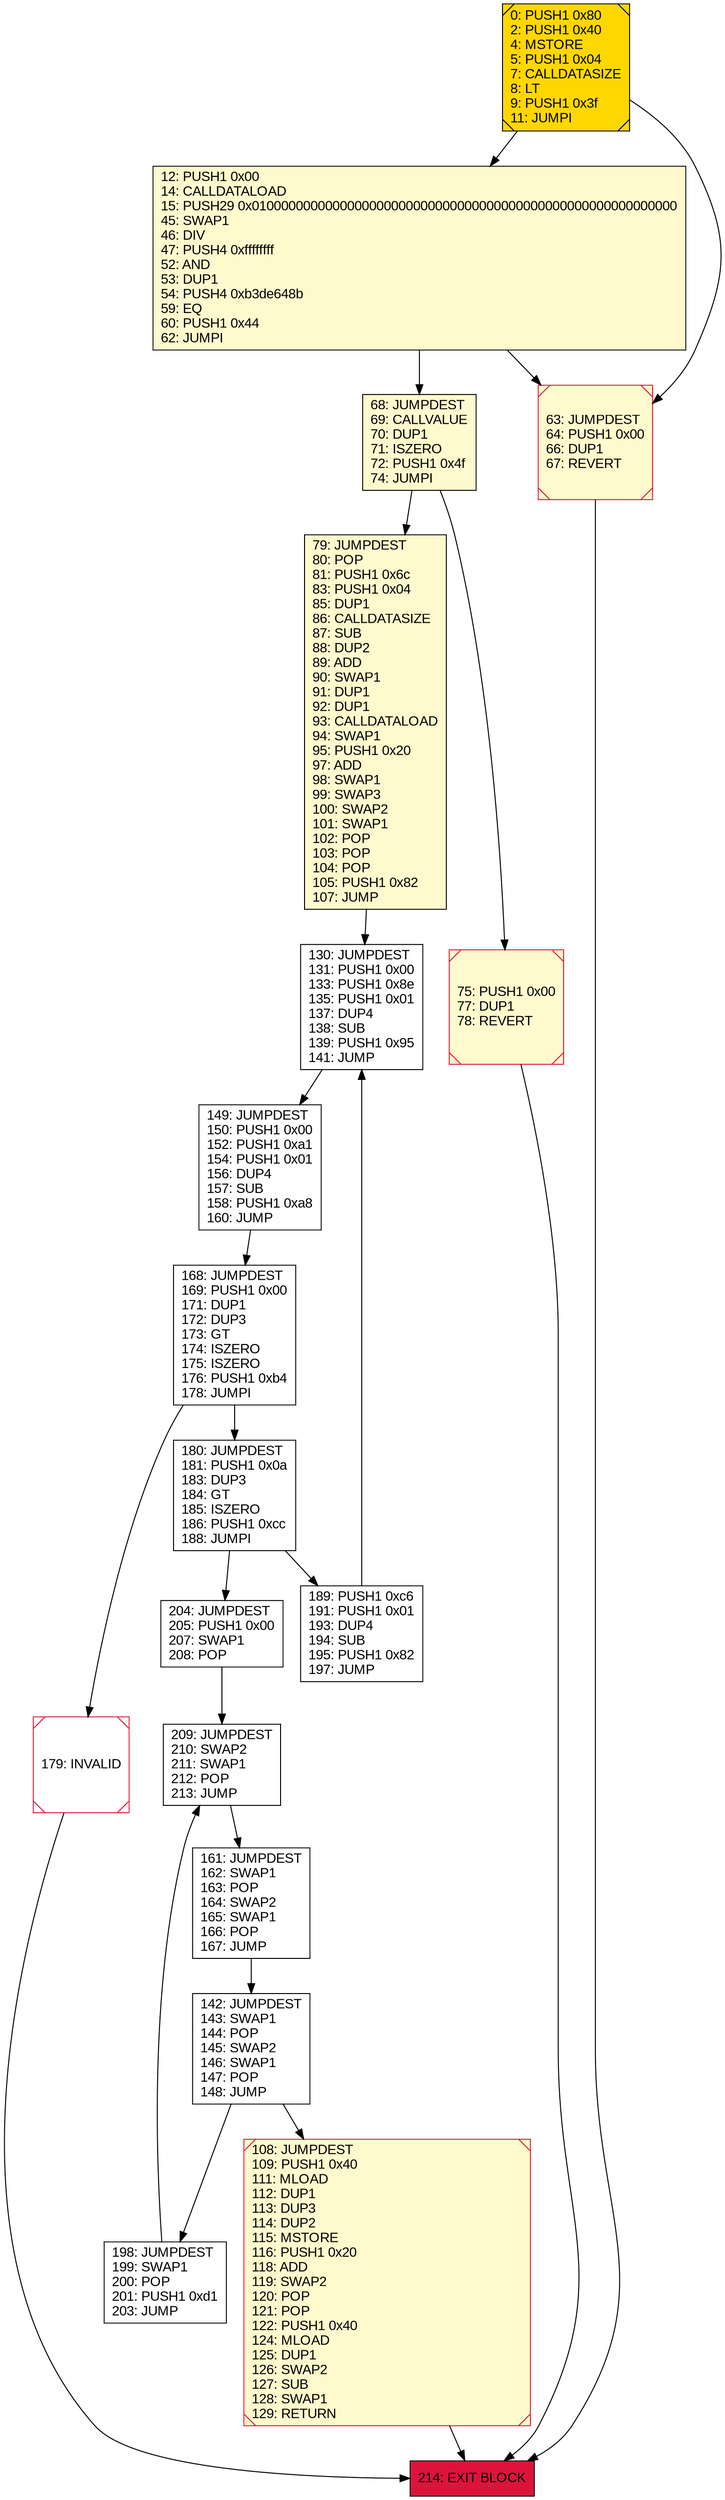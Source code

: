 digraph G {
bgcolor=transparent rankdir=UD;
node [shape=box style=filled color=black fillcolor=white fontname=arial fontcolor=black];
68 [label="68: JUMPDEST\l69: CALLVALUE\l70: DUP1\l71: ISZERO\l72: PUSH1 0x4f\l74: JUMPI\l" fillcolor=lemonchiffon ];
142 [label="142: JUMPDEST\l143: SWAP1\l144: POP\l145: SWAP2\l146: SWAP1\l147: POP\l148: JUMP\l" ];
198 [label="198: JUMPDEST\l199: SWAP1\l200: POP\l201: PUSH1 0xd1\l203: JUMP\l" ];
149 [label="149: JUMPDEST\l150: PUSH1 0x00\l152: PUSH1 0xa1\l154: PUSH1 0x01\l156: DUP4\l157: SUB\l158: PUSH1 0xa8\l160: JUMP\l" ];
75 [label="75: PUSH1 0x00\l77: DUP1\l78: REVERT\l" fillcolor=lemonchiffon shape=Msquare color=crimson ];
161 [label="161: JUMPDEST\l162: SWAP1\l163: POP\l164: SWAP2\l165: SWAP1\l166: POP\l167: JUMP\l" ];
189 [label="189: PUSH1 0xc6\l191: PUSH1 0x01\l193: DUP4\l194: SUB\l195: PUSH1 0x82\l197: JUMP\l" ];
179 [label="179: INVALID\l" shape=Msquare color=crimson ];
180 [label="180: JUMPDEST\l181: PUSH1 0x0a\l183: DUP3\l184: GT\l185: ISZERO\l186: PUSH1 0xcc\l188: JUMPI\l" ];
204 [label="204: JUMPDEST\l205: PUSH1 0x00\l207: SWAP1\l208: POP\l" ];
168 [label="168: JUMPDEST\l169: PUSH1 0x00\l171: DUP1\l172: DUP3\l173: GT\l174: ISZERO\l175: ISZERO\l176: PUSH1 0xb4\l178: JUMPI\l" ];
130 [label="130: JUMPDEST\l131: PUSH1 0x00\l133: PUSH1 0x8e\l135: PUSH1 0x01\l137: DUP4\l138: SUB\l139: PUSH1 0x95\l141: JUMP\l" ];
0 [label="0: PUSH1 0x80\l2: PUSH1 0x40\l4: MSTORE\l5: PUSH1 0x04\l7: CALLDATASIZE\l8: LT\l9: PUSH1 0x3f\l11: JUMPI\l" fillcolor=lemonchiffon shape=Msquare fillcolor=gold ];
12 [label="12: PUSH1 0x00\l14: CALLDATALOAD\l15: PUSH29 0x0100000000000000000000000000000000000000000000000000000000\l45: SWAP1\l46: DIV\l47: PUSH4 0xffffffff\l52: AND\l53: DUP1\l54: PUSH4 0xb3de648b\l59: EQ\l60: PUSH1 0x44\l62: JUMPI\l" fillcolor=lemonchiffon ];
209 [label="209: JUMPDEST\l210: SWAP2\l211: SWAP1\l212: POP\l213: JUMP\l" ];
214 [label="214: EXIT BLOCK\l" fillcolor=crimson ];
63 [label="63: JUMPDEST\l64: PUSH1 0x00\l66: DUP1\l67: REVERT\l" fillcolor=lemonchiffon shape=Msquare color=crimson ];
79 [label="79: JUMPDEST\l80: POP\l81: PUSH1 0x6c\l83: PUSH1 0x04\l85: DUP1\l86: CALLDATASIZE\l87: SUB\l88: DUP2\l89: ADD\l90: SWAP1\l91: DUP1\l92: DUP1\l93: CALLDATALOAD\l94: SWAP1\l95: PUSH1 0x20\l97: ADD\l98: SWAP1\l99: SWAP3\l100: SWAP2\l101: SWAP1\l102: POP\l103: POP\l104: POP\l105: PUSH1 0x82\l107: JUMP\l" fillcolor=lemonchiffon ];
108 [label="108: JUMPDEST\l109: PUSH1 0x40\l111: MLOAD\l112: DUP1\l113: DUP3\l114: DUP2\l115: MSTORE\l116: PUSH1 0x20\l118: ADD\l119: SWAP2\l120: POP\l121: POP\l122: PUSH1 0x40\l124: MLOAD\l125: DUP1\l126: SWAP2\l127: SUB\l128: SWAP1\l129: RETURN\l" fillcolor=lemonchiffon shape=Msquare color=crimson ];
142 -> 198;
180 -> 204;
168 -> 179;
168 -> 180;
0 -> 12;
189 -> 130;
180 -> 189;
12 -> 63;
130 -> 149;
108 -> 214;
0 -> 63;
149 -> 168;
63 -> 214;
68 -> 75;
161 -> 142;
198 -> 209;
79 -> 130;
12 -> 68;
204 -> 209;
142 -> 108;
179 -> 214;
75 -> 214;
68 -> 79;
209 -> 161;
}
